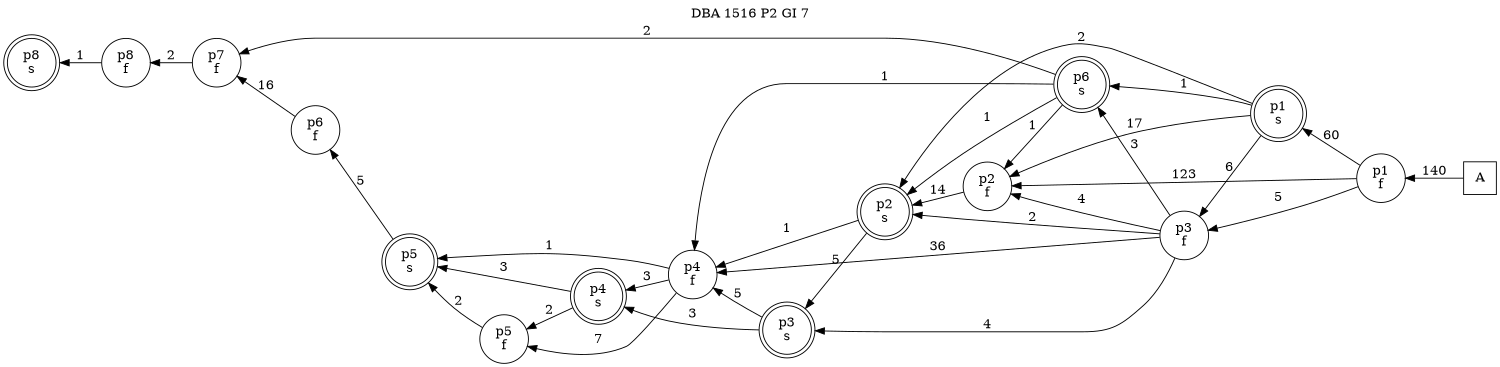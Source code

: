 digraph DBA_1516_P2_GI_7_GOOD {
labelloc="tl"
label= " DBA 1516 P2 GI 7 "
rankdir="RL";
graph [ size=" 10 , 10 !"]

"A" [shape="square" label="A"]
"p1_f" [shape="circle" label="p1
f"]
"p2_f" [shape="circle" label="p2
f"]
"p1_s" [shape="doublecircle" label="p1
s"]
"p3_f" [shape="circle" label="p3
f"]
"p4_f" [shape="circle" label="p4
f"]
"p5_f" [shape="circle" label="p5
f"]
"p2_s" [shape="doublecircle" label="p2
s"]
"p3_s" [shape="doublecircle" label="p3
s"]
"p4_s" [shape="doublecircle" label="p4
s"]
"p5_s" [shape="doublecircle" label="p5
s"]
"p6_f" [shape="circle" label="p6
f"]
"p7_f" [shape="circle" label="p7
f"]
"p8_f" [shape="circle" label="p8
f"]
"p6_s" [shape="doublecircle" label="p6
s"]
"p8_s" [shape="doublecircle" label="p8
s"]
"A" -> "p1_f" [ label=140]
"p1_f" -> "p2_f" [ label=123]
"p1_f" -> "p1_s" [ label=60]
"p1_f" -> "p3_f" [ label=5]
"p2_f" -> "p2_s" [ label=14]
"p1_s" -> "p2_f" [ label=17]
"p1_s" -> "p3_f" [ label=6]
"p1_s" -> "p2_s" [ label=2]
"p1_s" -> "p6_s" [ label=1]
"p3_f" -> "p2_f" [ label=4]
"p3_f" -> "p4_f" [ label=36]
"p3_f" -> "p2_s" [ label=2]
"p3_f" -> "p3_s" [ label=4]
"p3_f" -> "p6_s" [ label=3]
"p4_f" -> "p5_f" [ label=7]
"p4_f" -> "p4_s" [ label=3]
"p4_f" -> "p5_s" [ label=1]
"p5_f" -> "p5_s" [ label=2]
"p2_s" -> "p4_f" [ label=1]
"p2_s" -> "p3_s" [ label=5]
"p3_s" -> "p4_f" [ label=5]
"p3_s" -> "p4_s" [ label=3]
"p4_s" -> "p5_f" [ label=2]
"p4_s" -> "p5_s" [ label=3]
"p5_s" -> "p6_f" [ label=5]
"p6_f" -> "p7_f" [ label=16]
"p7_f" -> "p8_f" [ label=2]
"p8_f" -> "p8_s" [ label=1]
"p6_s" -> "p2_f" [ label=1]
"p6_s" -> "p4_f" [ label=1]
"p6_s" -> "p2_s" [ label=1]
"p6_s" -> "p7_f" [ label=2]
}

